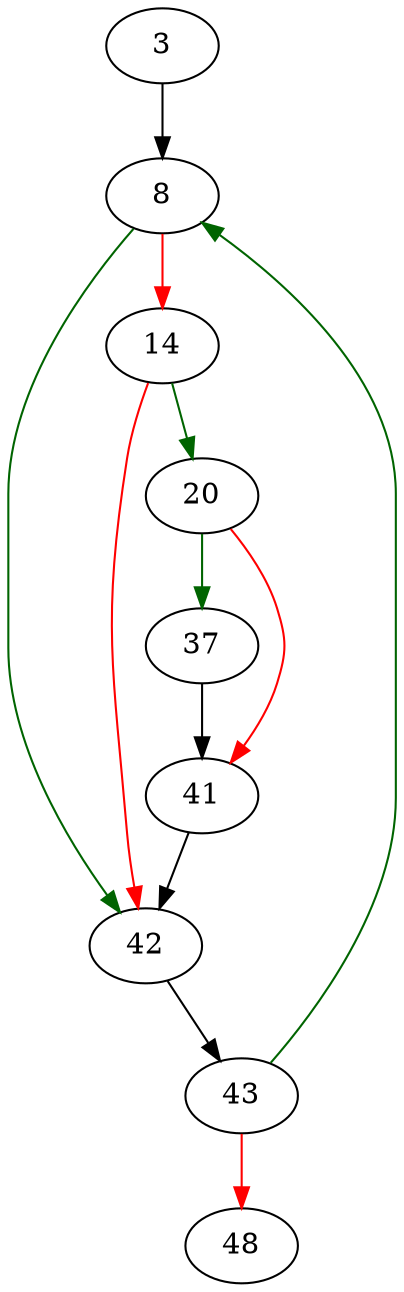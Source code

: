 strict digraph "backupUpdate" {
	// Node definitions.
	3 [entry=true];
	8;
	42;
	14;
	20;
	37;
	41;
	43;
	48;

	// Edge definitions.
	3 -> 8;
	8 -> 42 [
		color=darkgreen
		cond=true
	];
	8 -> 14 [
		color=red
		cond=false
	];
	42 -> 43;
	14 -> 42 [
		color=red
		cond=false
	];
	14 -> 20 [
		color=darkgreen
		cond=true
	];
	20 -> 37 [
		color=darkgreen
		cond=true
	];
	20 -> 41 [
		color=red
		cond=false
	];
	37 -> 41;
	41 -> 42;
	43 -> 8 [
		color=darkgreen
		cond=true
	];
	43 -> 48 [
		color=red
		cond=false
	];
}